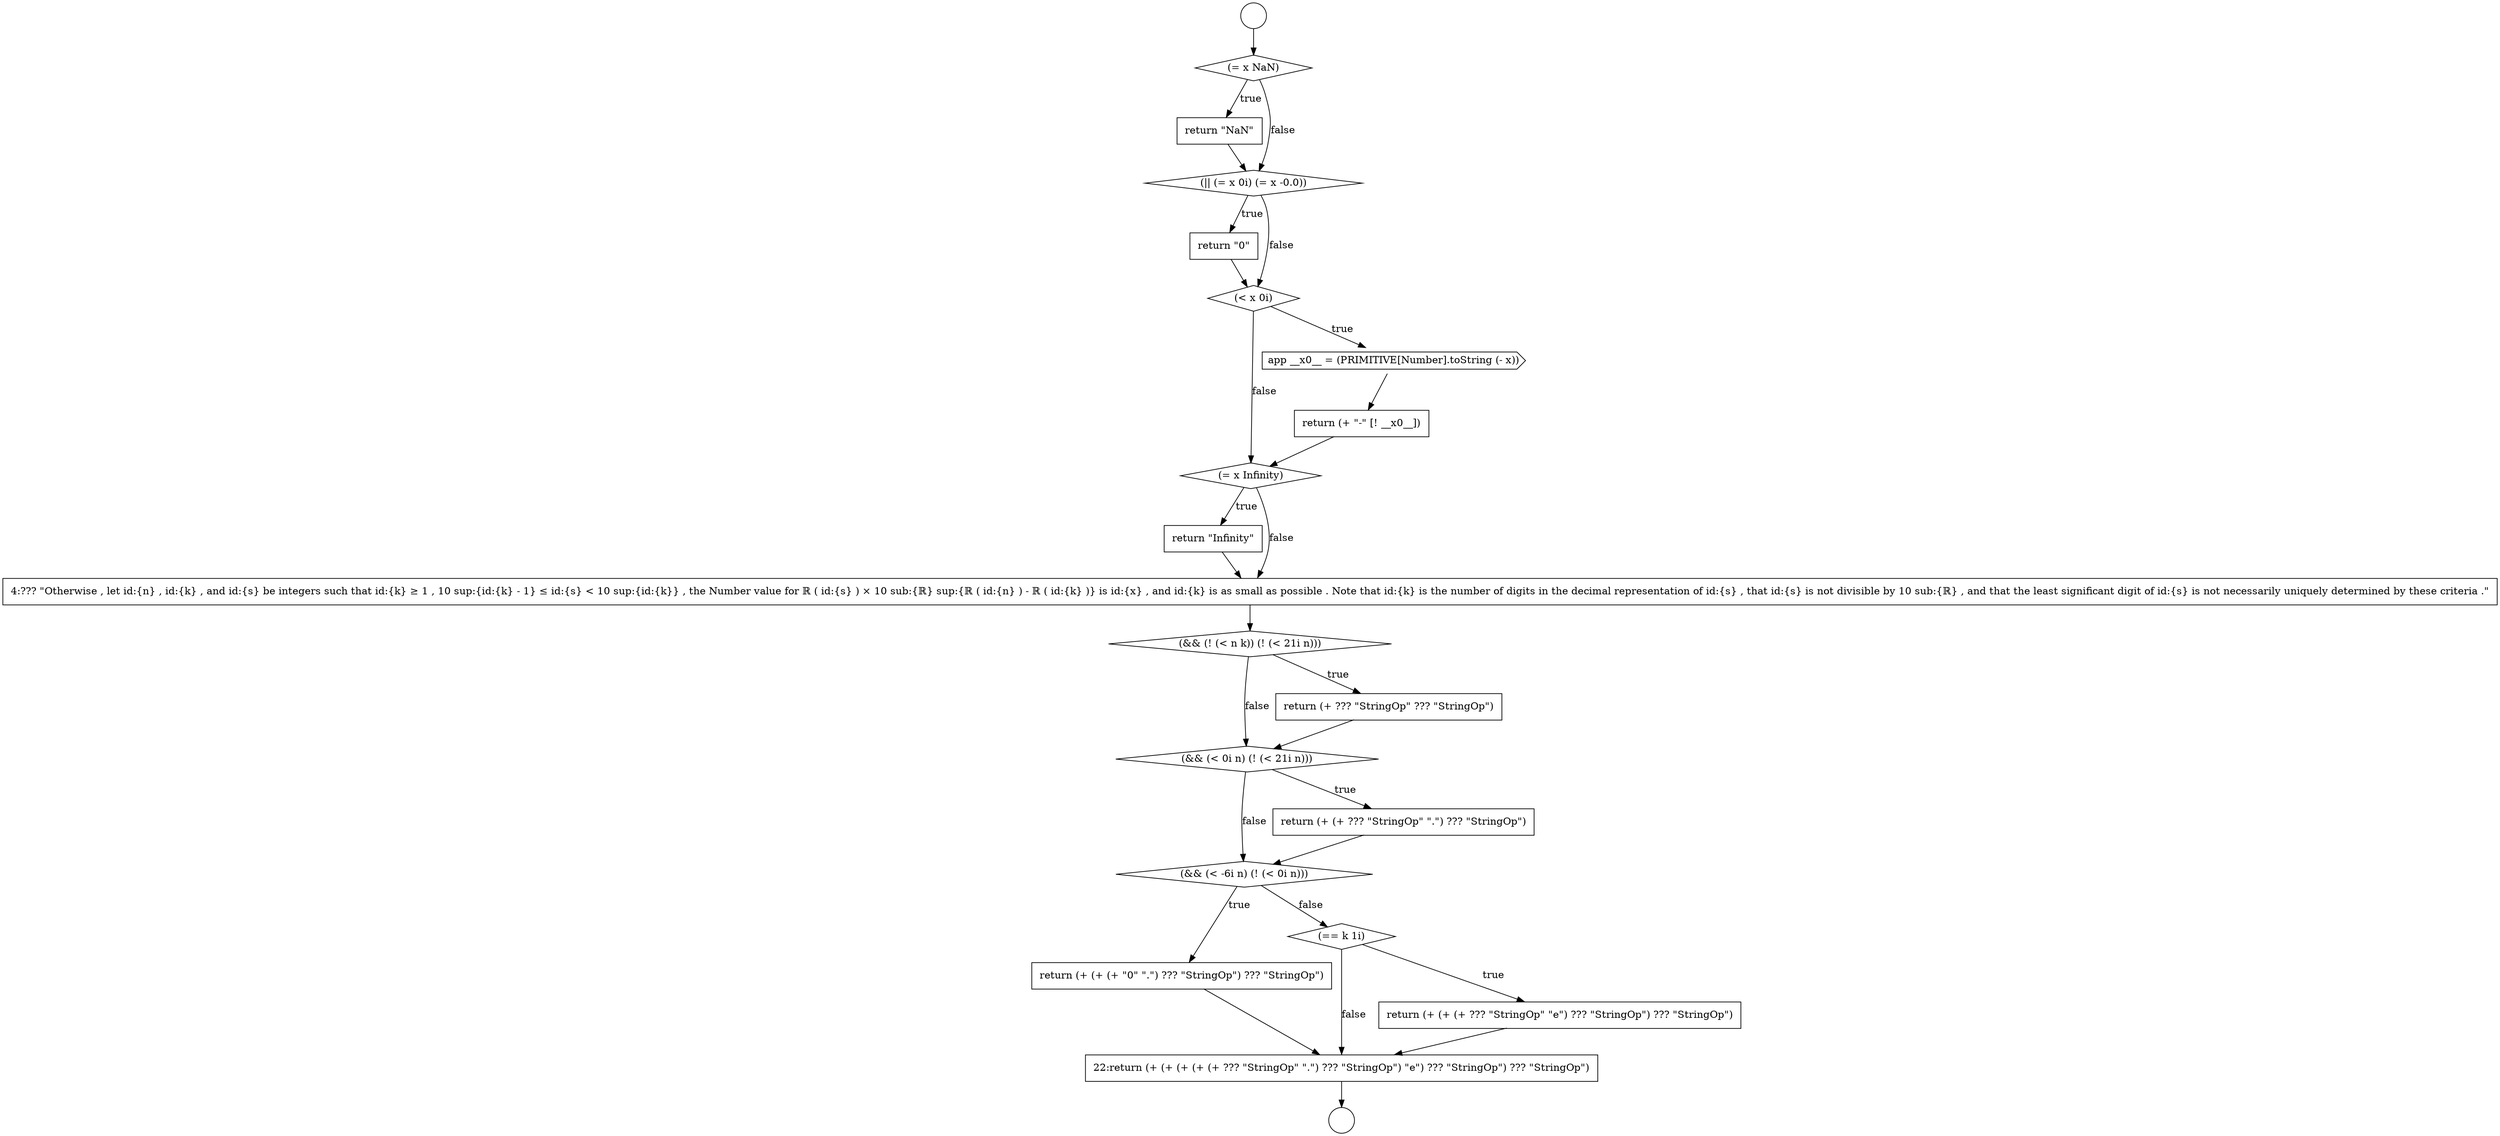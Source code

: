 digraph {
  node0 [shape=circle label=" " color="black" fillcolor="white" style=filled]
  node5 [shape=none, margin=0, label=<<font color="black">
    <table border="0" cellborder="1" cellspacing="0" cellpadding="10">
      <tr><td align="left">return &quot;0&quot;</td></tr>
    </table>
  </font>> color="black" fillcolor="white" style=filled]
  node10 [shape=none, margin=0, label=<<font color="black">
    <table border="0" cellborder="1" cellspacing="0" cellpadding="10">
      <tr><td align="left">return &quot;Infinity&quot;</td></tr>
    </table>
  </font>> color="black" fillcolor="white" style=filled]
  node14 [shape=diamond, label=<<font color="black">(&amp;&amp; (&lt; 0i n) (! (&lt; 21i n)))</font>> color="black" fillcolor="white" style=filled]
  node20 [shape=none, margin=0, label=<<font color="black">
    <table border="0" cellborder="1" cellspacing="0" cellpadding="10">
      <tr><td align="left">22:return (+ (+ (+ (+ (+ ??? &quot;StringOp&quot; &quot;.&quot;) ??? &quot;StringOp&quot;) &quot;e&quot;) ??? &quot;StringOp&quot;) ??? &quot;StringOp&quot;)</td></tr>
    </table>
  </font>> color="black" fillcolor="white" style=filled]
  node1 [shape=circle label=" " color="black" fillcolor="white" style=filled]
  node6 [shape=diamond, label=<<font color="black">(&lt; x 0i)</font>> color="black" fillcolor="white" style=filled]
  node9 [shape=diamond, label=<<font color="black">(= x Infinity)</font>> color="black" fillcolor="white" style=filled]
  node13 [shape=none, margin=0, label=<<font color="black">
    <table border="0" cellborder="1" cellspacing="0" cellpadding="10">
      <tr><td align="left">return (+ ??? &quot;StringOp&quot; ??? &quot;StringOp&quot;)</td></tr>
    </table>
  </font>> color="black" fillcolor="white" style=filled]
  node2 [shape=diamond, label=<<font color="black">(= x NaN)</font>> color="black" fillcolor="white" style=filled]
  node17 [shape=none, margin=0, label=<<font color="black">
    <table border="0" cellborder="1" cellspacing="0" cellpadding="10">
      <tr><td align="left">return (+ (+ (+ &quot;0&quot; &quot;.&quot;) ??? &quot;StringOp&quot;) ??? &quot;StringOp&quot;)</td></tr>
    </table>
  </font>> color="black" fillcolor="white" style=filled]
  node12 [shape=diamond, label=<<font color="black">(&amp;&amp; (! (&lt; n k)) (! (&lt; 21i n)))</font>> color="black" fillcolor="white" style=filled]
  node7 [shape=cds, label=<<font color="black">app __x0__ = (PRIMITIVE[Number].toString (- x))</font>> color="black" fillcolor="white" style=filled]
  node3 [shape=none, margin=0, label=<<font color="black">
    <table border="0" cellborder="1" cellspacing="0" cellpadding="10">
      <tr><td align="left">return &quot;NaN&quot;</td></tr>
    </table>
  </font>> color="black" fillcolor="white" style=filled]
  node18 [shape=diamond, label=<<font color="black">(== k 1i)</font>> color="black" fillcolor="white" style=filled]
  node16 [shape=diamond, label=<<font color="black">(&amp;&amp; (&lt; -6i n) (! (&lt; 0i n)))</font>> color="black" fillcolor="white" style=filled]
  node11 [shape=none, margin=0, label=<<font color="black">
    <table border="0" cellborder="1" cellspacing="0" cellpadding="10">
      <tr><td align="left">4:??? &quot;Otherwise , let id:{n} , id:{k} , and id:{s} be integers such that id:{k} &ge; 1 , 10 sup:{id:{k} - 1} &le; id:{s} &lt; 10 sup:{id:{k}} , the Number value for ℝ ( id:{s} ) &times; 10 sub:{ℝ} sup:{ℝ ( id:{n} ) - ℝ ( id:{k} )} is id:{x} , and id:{k} is as small as possible . Note that id:{k} is the number of digits in the decimal representation of id:{s} , that id:{s} is not divisible by 10 sub:{ℝ} , and that the least significant digit of id:{s} is not necessarily uniquely determined by these criteria .&quot;</td></tr>
    </table>
  </font>> color="black" fillcolor="white" style=filled]
  node8 [shape=none, margin=0, label=<<font color="black">
    <table border="0" cellborder="1" cellspacing="0" cellpadding="10">
      <tr><td align="left">return (+ &quot;-&quot; [! __x0__])</td></tr>
    </table>
  </font>> color="black" fillcolor="white" style=filled]
  node19 [shape=none, margin=0, label=<<font color="black">
    <table border="0" cellborder="1" cellspacing="0" cellpadding="10">
      <tr><td align="left">return (+ (+ (+ ??? &quot;StringOp&quot; &quot;e&quot;) ??? &quot;StringOp&quot;) ??? &quot;StringOp&quot;)</td></tr>
    </table>
  </font>> color="black" fillcolor="white" style=filled]
  node4 [shape=diamond, label=<<font color="black">(|| (= x 0i) (= x -0.0))</font>> color="black" fillcolor="white" style=filled]
  node15 [shape=none, margin=0, label=<<font color="black">
    <table border="0" cellborder="1" cellspacing="0" cellpadding="10">
      <tr><td align="left">return (+ (+ ??? &quot;StringOp&quot; &quot;.&quot;) ??? &quot;StringOp&quot;)</td></tr>
    </table>
  </font>> color="black" fillcolor="white" style=filled]
  node7 -> node8 [ color="black"]
  node15 -> node16 [ color="black"]
  node6 -> node7 [label=<<font color="black">true</font>> color="black"]
  node6 -> node9 [label=<<font color="black">false</font>> color="black"]
  node0 -> node2 [ color="black"]
  node2 -> node3 [label=<<font color="black">true</font>> color="black"]
  node2 -> node4 [label=<<font color="black">false</font>> color="black"]
  node17 -> node20 [ color="black"]
  node4 -> node5 [label=<<font color="black">true</font>> color="black"]
  node4 -> node6 [label=<<font color="black">false</font>> color="black"]
  node8 -> node9 [ color="black"]
  node18 -> node19 [label=<<font color="black">true</font>> color="black"]
  node18 -> node20 [label=<<font color="black">false</font>> color="black"]
  node5 -> node6 [ color="black"]
  node3 -> node4 [ color="black"]
  node11 -> node12 [ color="black"]
  node9 -> node10 [label=<<font color="black">true</font>> color="black"]
  node9 -> node11 [label=<<font color="black">false</font>> color="black"]
  node19 -> node20 [ color="black"]
  node13 -> node14 [ color="black"]
  node10 -> node11 [ color="black"]
  node16 -> node17 [label=<<font color="black">true</font>> color="black"]
  node16 -> node18 [label=<<font color="black">false</font>> color="black"]
  node14 -> node15 [label=<<font color="black">true</font>> color="black"]
  node14 -> node16 [label=<<font color="black">false</font>> color="black"]
  node12 -> node13 [label=<<font color="black">true</font>> color="black"]
  node12 -> node14 [label=<<font color="black">false</font>> color="black"]
  node20 -> node1 [ color="black"]
}
